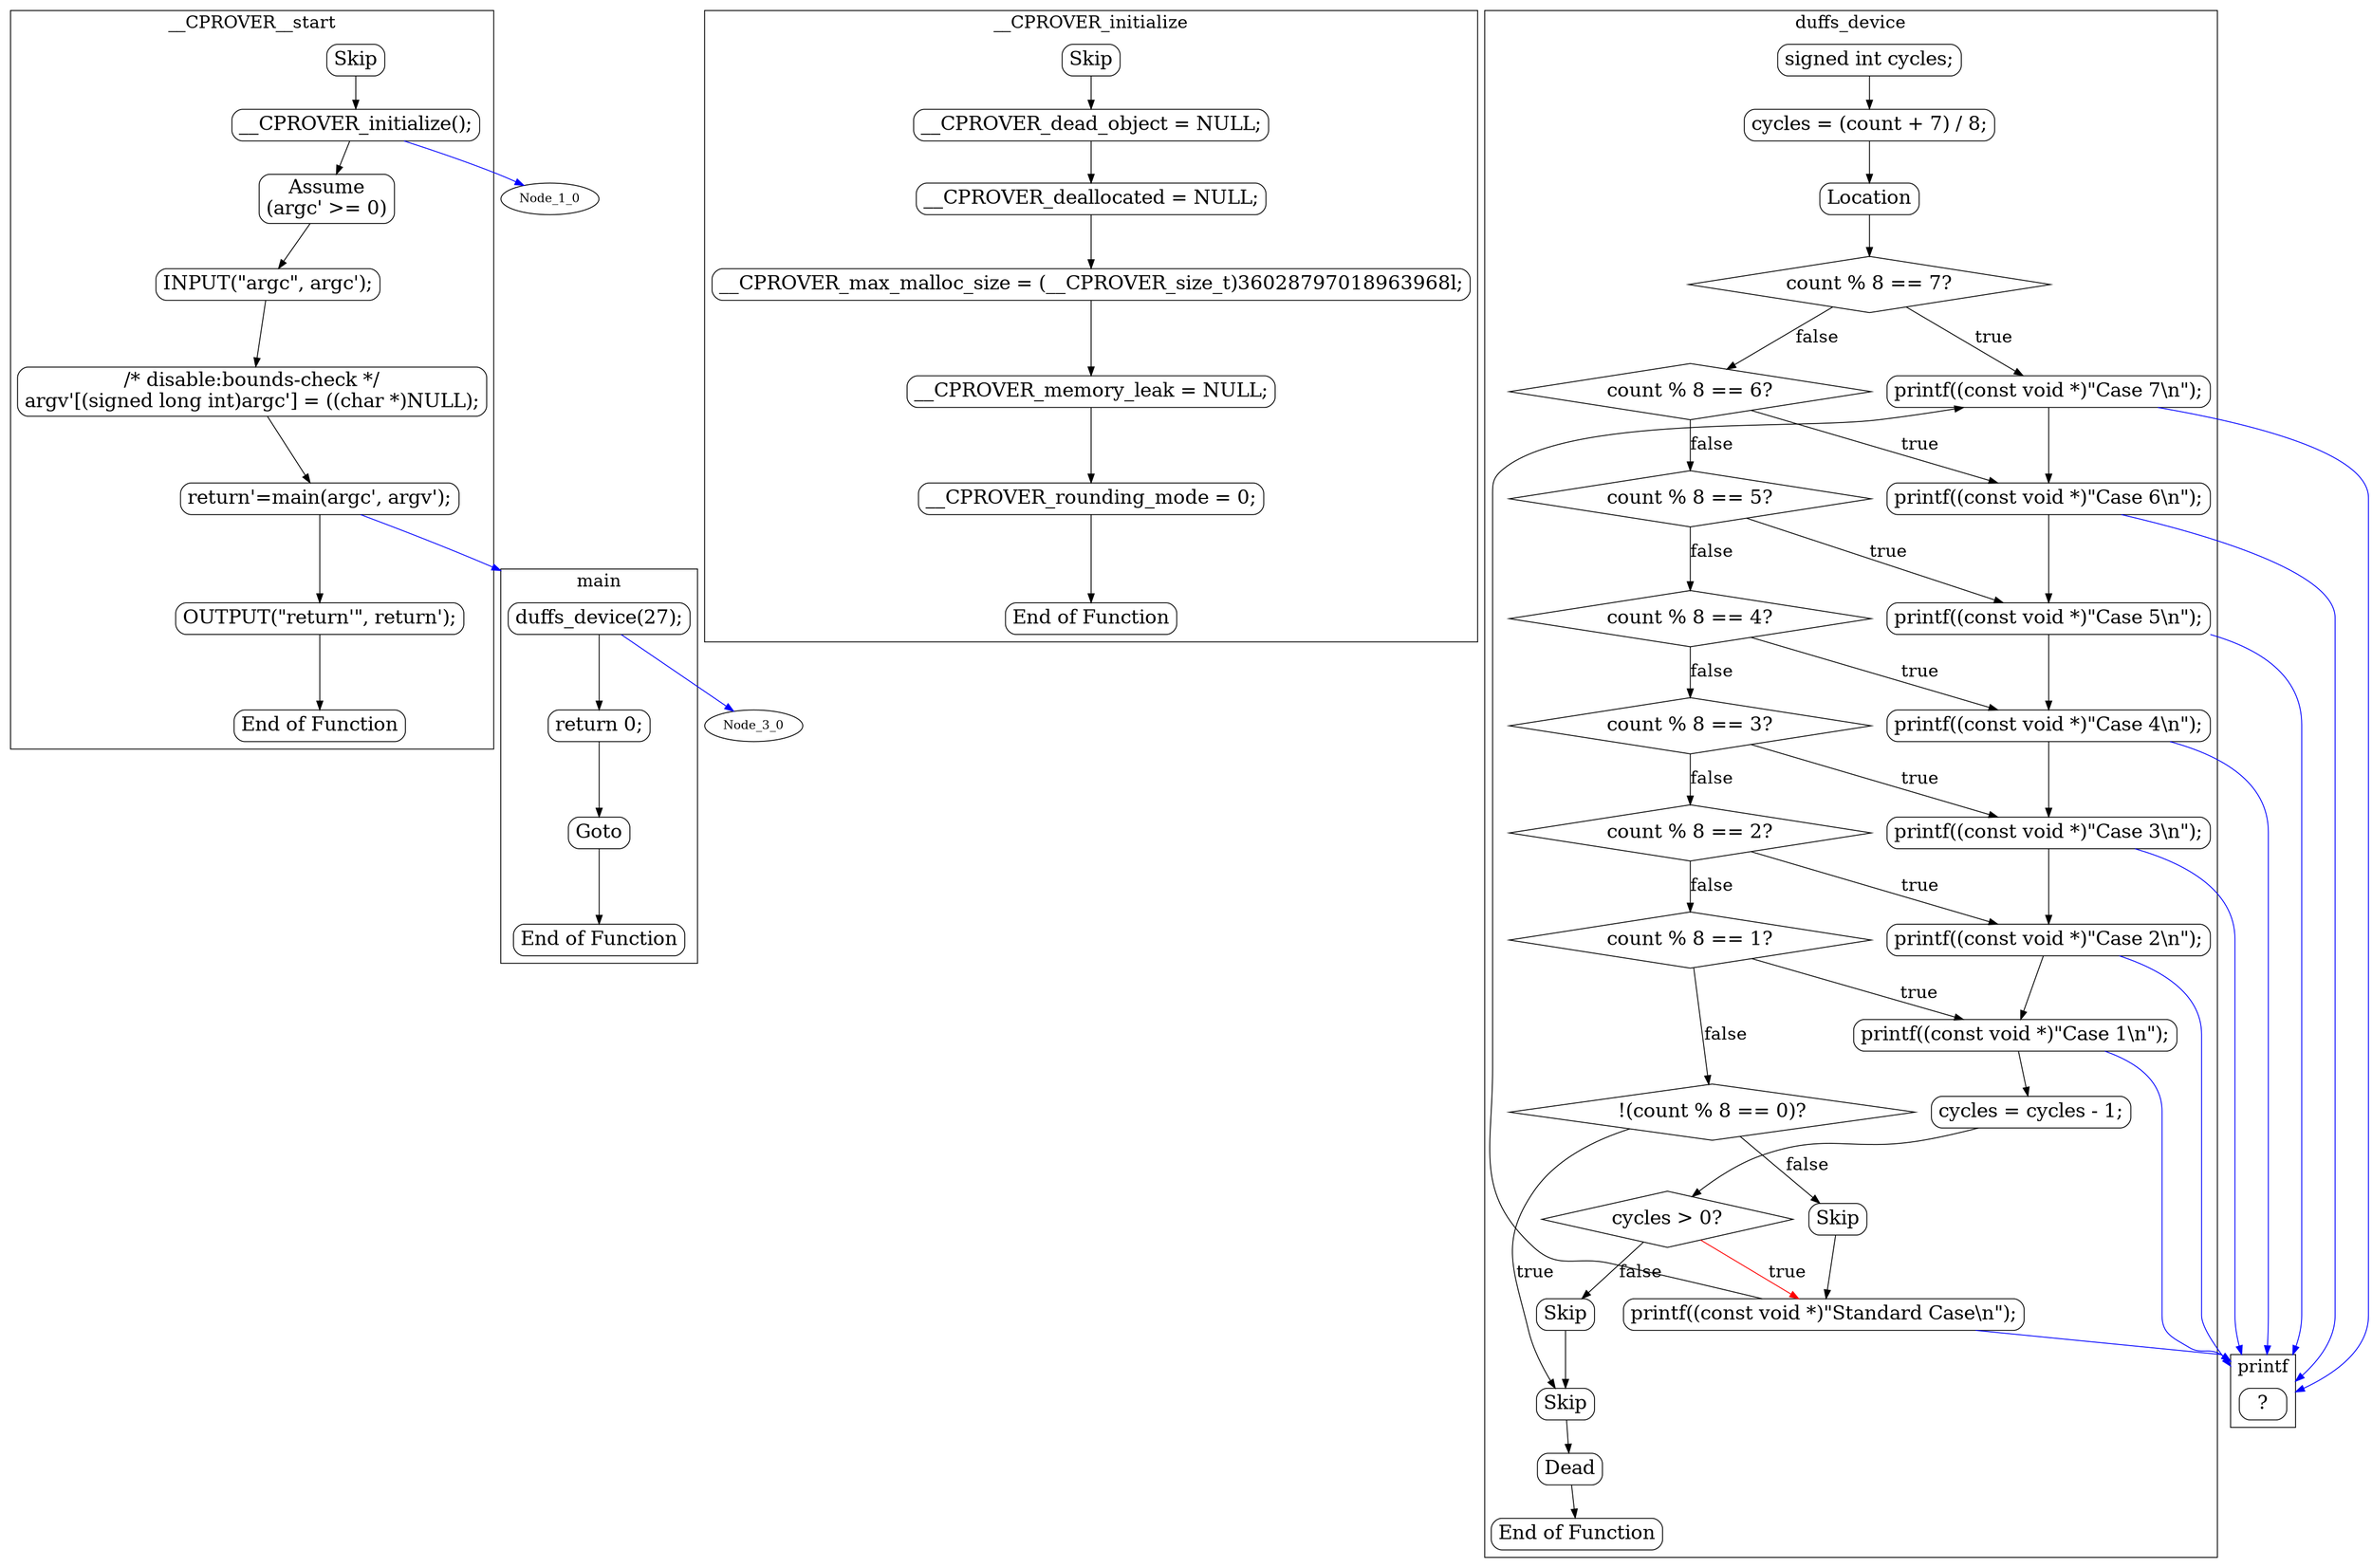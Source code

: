 digraph G {
color=black;orientation=portrait;fontsize=20;compound=true;size="30,40";ratio=compress;
subgraph "cluster_main" {
label="main";
Node_0_0 [shape=Mrecord,fontsize=22,label="duffs_device(27);"];
Node_0_0 -> Node_0_1 ;
Node_0_1 [shape=Mrecord,fontsize=22,label="return 0;"];
Node_0_1 -> Node_0_2 ;
Node_0_2 [shape=Mrecord,fontsize=22,label="Goto"];
Node_0_2 -> Node_0_3 ;
Node_0_3 [shape=Mrecord,fontsize=22,label="End of Function"];
}
subgraph "cluster___CPROVER_initialize" {
label="__CPROVER_initialize";
Node_1_4 [shape=Mrecord,fontsize=22,label="Skip"];
Node_1_4 -> Node_1_5 ;
Node_1_5 [shape=Mrecord,fontsize=22,label="__CPROVER_dead_object = NULL;"];
Node_1_5 -> Node_1_6 ;
Node_1_6 [shape=Mrecord,fontsize=22,label="__CPROVER_deallocated = NULL;"];
Node_1_6 -> Node_1_7 ;
Node_1_7 [shape=Mrecord,fontsize=22,label="__CPROVER_max_malloc_size = (__CPROVER_size_t)36028797018963968l;"];
Node_1_7 -> Node_1_8 ;
Node_1_8 [shape=Mrecord,fontsize=22,label="__CPROVER_memory_leak = NULL;"];
Node_1_8 -> Node_1_9 ;
Node_1_9 [shape=Mrecord,fontsize=22,label="__CPROVER_rounding_mode = 0;"];
Node_1_9 -> Node_1_10 ;
Node_1_10 [shape=Mrecord,fontsize=22,label="End of Function"];
}
subgraph "cluster___CPROVER__start" {
label="__CPROVER__start";
Node_2_11 [shape=Mrecord,fontsize=22,label="Skip"];
Node_2_11 -> Node_2_12 ;
Node_2_12 [shape=Mrecord,fontsize=22,label="__CPROVER_initialize();"];
Node_2_12 -> Node_2_13 ;
Node_2_13 [shape=Mrecord,fontsize=22,label="Assume\n(argc' \>= 0)"];
Node_2_13 -> Node_2_14 ;
Node_2_14 [shape=Mrecord,fontsize=22,label="INPUT(\"argc\", argc');"];
Node_2_14 -> Node_2_15 ;
Node_2_15 [shape=Mrecord,fontsize=22,label="/* disable:bounds-check */\nargv'[(signed long int)argc'] = ((char *)NULL);"];
Node_2_15 -> Node_2_16 ;
Node_2_16 [shape=Mrecord,fontsize=22,label="return'=main(argc', argv');"];
Node_2_16 -> Node_2_17 ;
Node_2_17 [shape=Mrecord,fontsize=22,label="OUTPUT(\"return'\", return');"];
Node_2_17 -> Node_2_18 ;
Node_2_18 [shape=Mrecord,fontsize=22,label="End of Function"];
}
subgraph "cluster_duffs_device" {
label="duffs_device";
Node_3_19 [shape=Mrecord,fontsize=22,label="signed int cycles;"];
Node_3_19 -> Node_3_20 ;
Node_3_20 [shape=Mrecord,fontsize=22,label="cycles = (count + 7) / 8;"];
Node_3_20 -> Node_3_21 ;
Node_3_21 [shape=Mrecord,fontsize=22,label="Location"];
Node_3_21 -> Node_3_22 ;
Node_3_22 [shape=diamond,fontsize=22,label="count % 8 == 7?"];
Node_3_22 -> Node_3_32 [fontsize=20,label="true"];
Node_3_22 -> Node_3_23 [fontsize=20,label="false"];
Node_3_32 [shape=Mrecord,fontsize=22,label="printf((const void *)\"Case 7\\n\");"];
Node_3_32 -> Node_3_33 ;
Node_3_23 [shape=diamond,fontsize=22,label="count % 8 == 6?"];
Node_3_23 -> Node_3_33 [fontsize=20,label="true"];
Node_3_23 -> Node_3_24 [fontsize=20,label="false"];
Node_3_33 [shape=Mrecord,fontsize=22,label="printf((const void *)\"Case 6\\n\");"];
Node_3_33 -> Node_3_34 ;
Node_3_24 [shape=diamond,fontsize=22,label="count % 8 == 5?"];
Node_3_24 -> Node_3_34 [fontsize=20,label="true"];
Node_3_24 -> Node_3_25 [fontsize=20,label="false"];
Node_3_34 [shape=Mrecord,fontsize=22,label="printf((const void *)\"Case 5\\n\");"];
Node_3_34 -> Node_3_35 ;
Node_3_25 [shape=diamond,fontsize=22,label="count % 8 == 4?"];
Node_3_25 -> Node_3_35 [fontsize=20,label="true"];
Node_3_25 -> Node_3_26 [fontsize=20,label="false"];
Node_3_35 [shape=Mrecord,fontsize=22,label="printf((const void *)\"Case 4\\n\");"];
Node_3_35 -> Node_3_36 ;
Node_3_26 [shape=diamond,fontsize=22,label="count % 8 == 3?"];
Node_3_26 -> Node_3_36 [fontsize=20,label="true"];
Node_3_26 -> Node_3_27 [fontsize=20,label="false"];
Node_3_36 [shape=Mrecord,fontsize=22,label="printf((const void *)\"Case 3\\n\");"];
Node_3_36 -> Node_3_37 ;
Node_3_27 [shape=diamond,fontsize=22,label="count % 8 == 2?"];
Node_3_27 -> Node_3_37 [fontsize=20,label="true"];
Node_3_27 -> Node_3_28 [fontsize=20,label="false"];
Node_3_37 [shape=Mrecord,fontsize=22,label="printf((const void *)\"Case 2\\n\");"];
Node_3_37 -> Node_3_38 ;
Node_3_28 [shape=diamond,fontsize=22,label="count % 8 == 1?"];
Node_3_28 -> Node_3_38 [fontsize=20,label="true"];
Node_3_28 -> Node_3_29 [fontsize=20,label="false"];
Node_3_38 [shape=Mrecord,fontsize=22,label="printf((const void *)\"Case 1\\n\");"];
Node_3_38 -> Node_3_39 ;
Node_3_29 [shape=diamond,fontsize=22,label="!(count % 8 == 0)?"];
Node_3_29 -> Node_3_42 [fontsize=20,label="true"];
Node_3_29 -> Node_3_30 [fontsize=20,label="false"];
Node_3_39 [shape=Mrecord,fontsize=22,label="cycles = cycles - 1;"];
Node_3_39 -> Node_3_40 ;
Node_3_42 [shape=Mrecord,fontsize=22,label="Skip"];
Node_3_42 -> Node_3_43 ;
Node_3_30 [shape=Mrecord,fontsize=22,label="Skip"];
Node_3_30 -> Node_3_31 ;
Node_3_40 [shape=diamond,fontsize=22,label="cycles \> 0?"];
Node_3_40 -> Node_3_31 [fontsize=20,label="true",color=red];
Node_3_40 -> Node_3_41 [fontsize=20,label="false"];
Node_3_43 [shape=Mrecord,fontsize=22,label="Dead"];
Node_3_43 -> Node_3_44 ;
Node_3_31 [shape=Mrecord,fontsize=22,label="printf((const void *)\"Standard Case\\n\");"];
Node_3_31 -> Node_3_32 ;
Node_3_41 [shape=Mrecord,fontsize=22,label="Skip"];
Node_3_41 -> Node_3_42 ;
Node_3_44 [shape=Mrecord,fontsize=22,label="End of Function"];
}
Node_0_0 -> Node_3_0 [lhead="cluster_duffs_device",color=blue];
Node_2_12 -> Node_1_0 [lhead="cluster___CPROVER_initialize",color=blue];
Node_2_16 -> Node_0_0 [lhead="cluster_main",color=blue];
subgraph "cluster_printf" {
rank=sink;
label="printf";
Node_4_0 [shape=Mrecord,fontsize=22,label="?"];
}
Node_3_32 -> Node_4_0 [lhead="cluster_printf",color=blue];
Node_3_33 -> Node_4_0 [lhead="cluster_printf",color=blue];
Node_3_34 -> Node_4_0 [lhead="cluster_printf",color=blue];
Node_3_35 -> Node_4_0 [lhead="cluster_printf",color=blue];
Node_3_36 -> Node_4_0 [lhead="cluster_printf",color=blue];
Node_3_37 -> Node_4_0 [lhead="cluster_printf",color=blue];
Node_3_38 -> Node_4_0 [lhead="cluster_printf",color=blue];
Node_3_31 -> Node_4_0 [lhead="cluster_printf",color=blue];
}
